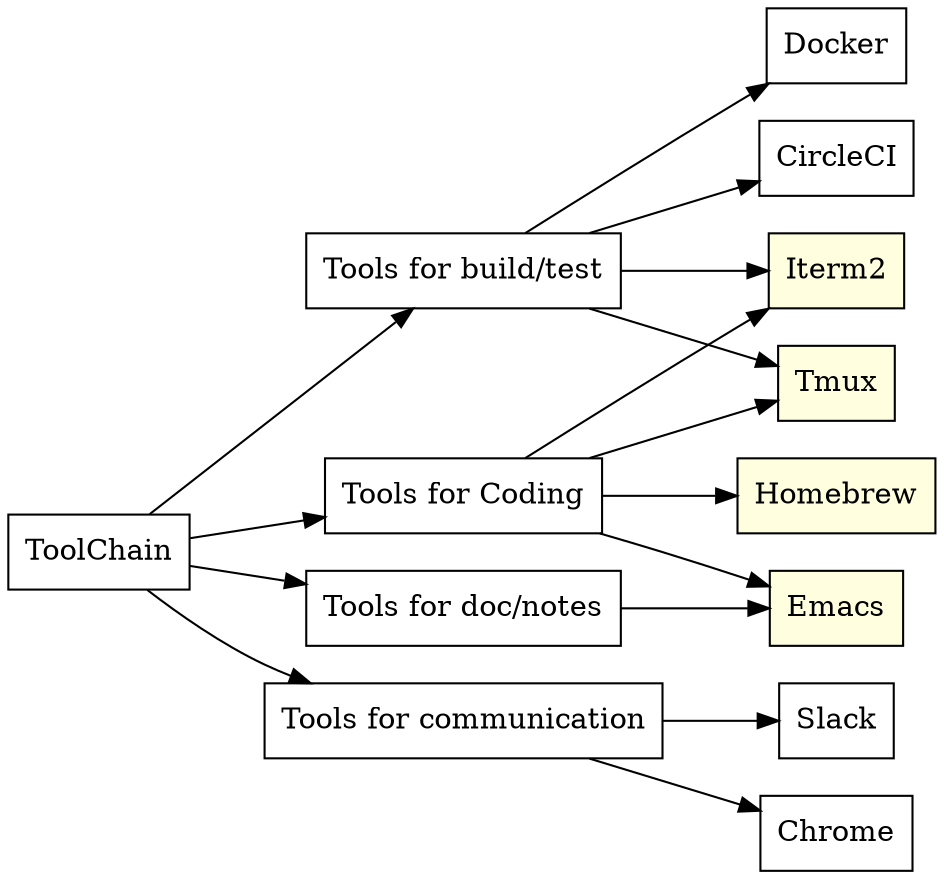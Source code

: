 digraph D {
	rankdir="LR"
	toolChain[label="ToolChain" shape="box"]
	coding [label="Tools for Coding" shape="box"]
	doc [label="Tools for doc/notes" shape="box"]	
	build [label="Tools for build/test" shape="box"]
	communication [label="Tools for communication" shape="box"]

	Iterm2 [shape="box" style=filled fillcolor="lightyellow"]
	Tmux [shape="box" style=filled fillcolor="lightyellow"]
	Homebrew [shape="box" style=filled fillcolor="lightyellow"]
	Emacs [shape="box" style=filled fillcolor="lightyellow"]
	Docker [shape="box"]
	CircleCI [shape="box"]
	Slack [shape="box"]
	Chrome [shape="box"]


	
	toolChain -> coding
	toolChain -> doc
	toolChain -> build
	toolChain -> communication

	coding -> Emacs
	coding -> Iterm2
	coding -> Tmux
	coding -> Homebrew
	
	doc -> Emacs
	
	build -> Docker

	build -> Iterm2
	build -> Tmux

	build -> CircleCI	

	communication -> Slack
	communication -> Chrome
}
